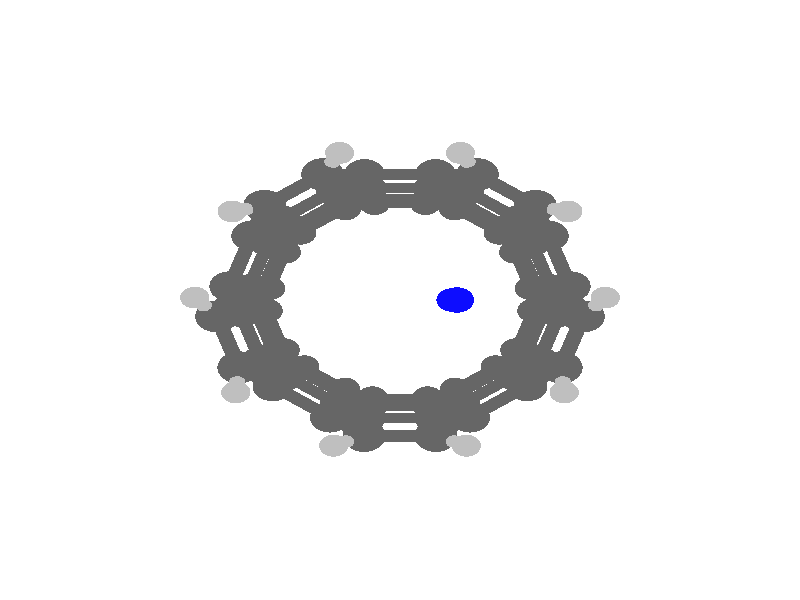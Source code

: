 global_settings {
	ambient_light rgb <0.200000002980232, 0.200000002980232, 0.200000002980232>
	max_trace_level 15
}

background { color rgb <1,1,1> }

camera {
	perspective
	location <0, 0, 25.3101957209185>
	angle 40
	up <0, 1, 0>
	right <1, 0, 0> * 1
	direction <0, 0, -1> }

light_source {
	<51.4938560231008, 45.0571225814915, 64.3673190697282>
	color rgb <1, 1, 1>
	fade_distance 128.734638139456
	fade_power 0
	parallel
	point_at <-51.4938560231008, -45.0571225814915, -64.3673190697282>
}

light_source {
	<-51.4938560231008, 45.0571225814915, -32.1836595348641>
	color rgb <0.300000011920929, 0.300000011920929, 0.300000011920929>
	fade_distance 128.734638139456
	fade_power 0
	parallel
	point_at <51.4938560231008, -45.0571225814915, 32.1836595348641>
}

#default {
	finish {ambient .8 diffuse 1 specular 1 roughness .005 metallic 0.5}
}

union {
}
merge {
}
union {
cylinder {
	<2.999652, 2.249758, -5.231844>, 	<3.03384116301356, 2.01964417069045, -4.82297770576045>, 0.15
	pigment { rgbt <0.75, 0.75, 0.75, 0> }
}
cylinder {
	<3.03384116301356, 2.01964417069045, -4.82297770576045>, 	<3.078496, 1.71909, -4.288953>, 0.15
	pigment { rgbt <0.400000005960464, 0.400000005960464, 0.400000005960464, 0> }
}
cylinder {
	<3.749144, -0.056941, -5.231844>, 	<3.6415459675962, 0.149320542355328, -4.82297772114451>, 0.15
	pigment { rgbt <0.75, 0.75, 0.75, 0> }
}
cylinder {
	<3.6415459675962, 0.149320542355328, -4.82297772114451>, 	<3.501011, 0.418721, -4.288953>, 0.15
	pigment { rgbt <0.400000005960464, 0.400000005960464, 0.400000005960464, 0> }
}
cylinder {
	<3.066591, -2.157625, -5.231844>, 	<2.85830438748485, -2.26124968416168, -4.82297769011221>, 0.15
	pigment { rgbt <0.75, 0.75, 0.75, 0> }
}
cylinder {
	<2.85830438748485, -2.26124968416168, -4.82297769011221>, 	<2.586259, -2.396595, -4.288953>, 0.15
	pigment { rgbt <0.400000005960464, 0.400000005960464, 0.400000005960464, 0> }
}
cylinder {
	<1.104395, -3.583244, -5.231844>, 	<1.26731215409221, -3.41717348477456, -4.82297768643175>, 0.15
	pigment { rgbt <0.75, 0.75, 0.75, 0> }
}
cylinder {
	<1.26731215409221, -3.41717348477456, -4.82297768643175>, 	<1.4801, -3.200267, -4.288953>, 0.15
	pigment { rgbt <0.400000005960464, 0.400000005960464, 0.400000005960464, 0> }
}
cylinder {
	<-1.104395, -3.583244, -5.231844>, 	<-1.26731215409221, -3.41717348477456, -4.82297768643175>, 0.15
	pigment { rgbt <0.75, 0.75, 0.75, 0> }
}
cylinder {
	<-1.26731215409221, -3.41717348477456, -4.82297768643175>, 	<-1.4801, -3.200267, -4.288953>, 0.15
	pigment { rgbt <0.400000005960464, 0.400000005960464, 0.400000005960464, 0> }
}
cylinder {
	<-3.066591, -2.157625, -5.231844>, 	<-2.85830438748485, -2.26124968416168, -4.82297769011221>, 0.15
	pigment { rgbt <0.75, 0.75, 0.75, 0> }
}
cylinder {
	<-2.85830438748485, -2.26124968416168, -4.82297769011221>, 	<-2.586259, -2.396595, -4.288953>, 0.15
	pigment { rgbt <0.400000005960464, 0.400000005960464, 0.400000005960464, 0> }
}
cylinder {
	<-3.749144, -0.056941, -5.231844>, 	<-3.6415459675962, 0.149320542355328, -4.82297772114451>, 0.15
	pigment { rgbt <0.75, 0.75, 0.75, 0> }
}
cylinder {
	<-3.6415459675962, 0.149320542355328, -4.82297772114451>, 	<-3.501011, 0.418721, -4.288953>, 0.15
	pigment { rgbt <0.400000005960464, 0.400000005960464, 0.400000005960464, 0> }
}
cylinder {
	<-2.999652, 2.249758, -5.231844>, 	<-3.03384116301356, 2.01964417069045, -4.82297770576045>, 0.15
	pigment { rgbt <0.75, 0.75, 0.75, 0> }
}
cylinder {
	<-3.03384116301356, 2.01964417069045, -4.82297770576045>, 	<-3.078496, 1.71909, -4.288953>, 0.15
	pigment { rgbt <0.400000005960464, 0.400000005960464, 0.400000005960464, 0> }
}
cylinder {
	<-1.212704, 3.548052, -5.231844>, 	<-0.983287437208331, 3.50945845010959, -4.82297768557971>, 0.15
	pigment { rgbt <0.75, 0.75, 0.75, 0> }
}
cylinder {
	<-0.983287437208331, 3.50945845010959, -4.82297768557971>, 	<-0.683644, 3.459051, -4.288953>, 0.15
	pigment { rgbt <0.400000005960464, 0.400000005960464, 0.400000005960464, 0> }
}
cylinder {
	<1.212704, 3.548052, -5.231844>, 	<0.983287437208331, 3.50945845010959, -4.82297768557971>, 0.15
	pigment { rgbt <0.75, 0.75, 0.75, 0> }
}
cylinder {
	<0.983287437208331, 3.50945845010959, -4.82297768557971>, 	<0.683644, 3.459051, -4.288953>, 0.15
	pigment { rgbt <0.400000005960464, 0.400000005960464, 0.400000005960464, 0> }
}
cylinder {
	<0.683644, 3.459051, -4.288953>, 	<0, 3.459051, -4.288953>, 0.15
	pigment { rgbt <0.400000005960464, 0.400000005960464, 0.400000005960464, 0> }
}
cylinder {
	<0, 3.459051, -4.288953>, 	<-0.683644, 3.459051, -4.288953>, 0.15
	pigment { rgbt <0.400000005960464, 0.400000005960464, 0.400000005960464, 0> }
}
cylinder {
	<0.683644, 3.459051, -4.288953>, 	<1.0467895, 3.30945, -3.6879765>, 0.15
	pigment { rgbt <0.400000005960464, 0.400000005960464, 0.400000005960464, 0> }
}
cylinder {
	<1.0467895, 3.30945, -3.6879765>, 	<1.409935, 3.159849, -3.087>, 0.15
	pigment { rgbt <0.400000005960464, 0.400000005960464, 0.400000005960464, 0> }
}
cylinder {
	<-0.683644, 3.459051, -4.288953>, 	<-1.0467895, 3.30945, -3.6879765>, 0.15
	pigment { rgbt <0.400000005960464, 0.400000005960464, 0.400000005960464, 0> }
}
cylinder {
	<-1.0467895, 3.30945, -3.6879765>, 	<-1.409935, 3.159849, -3.087>, 0.15
	pigment { rgbt <0.400000005960464, 0.400000005960464, 0.400000005960464, 0> }
}
cylinder {
	<-3.078496, 1.71909, -4.288953>, 	<-3.2897535, 1.0689055, -4.288953>, 0.15
	pigment { rgbt <0.400000005960464, 0.400000005960464, 0.400000005960464, 0> }
}
cylinder {
	<-3.2897535, 1.0689055, -4.288953>, 	<-3.501011, 0.418721, -4.288953>, 0.15
	pigment { rgbt <0.400000005960464, 0.400000005960464, 0.400000005960464, 0> }
}
cylinder {
	<-3.078496, 1.71909, -4.288953>, 	<-2.8239985, 2.0182325, -3.6879765>, 0.15
	pigment { rgbt <0.400000005960464, 0.400000005960464, 0.400000005960464, 0> }
}
cylinder {
	<-2.8239985, 2.0182325, -3.6879765>, 	<-2.569501, 2.317375, -3.087>, 0.15
	pigment { rgbt <0.400000005960464, 0.400000005960464, 0.400000005960464, 0> }
}
cylinder {
	<-3.501011, 0.418721, -4.288953>, 	<-3.47095, 0.02712, -3.6879765>, 0.15
	pigment { rgbt <0.400000005960464, 0.400000005960464, 0.400000005960464, 0> }
}
cylinder {
	<-3.47095, 0.02712, -3.6879765>, 	<-3.440889, -0.364481, -3.087>, 0.15
	pigment { rgbt <0.400000005960464, 0.400000005960464, 0.400000005960464, 0> }
}
cylinder {
	<-2.586259, -2.396595, -4.288953>, 	<-2.0331795, -2.798431, -4.288953>, 0.15
	pigment { rgbt <0.400000005960464, 0.400000005960464, 0.400000005960464, 0> }
}
cylinder {
	<-2.0331795, -2.798431, -4.288953>, 	<-1.4801, -3.200267, -4.288953>, 0.15
	pigment { rgbt <0.400000005960464, 0.400000005960464, 0.400000005960464, 0> }
}
cylinder {
	<-2.586259, -2.396595, -4.288953>, 	<-2.7921165, -2.0621135, -3.6879765>, 0.15
	pigment { rgbt <0.400000005960464, 0.400000005960464, 0.400000005960464, 0> }
}
cylinder {
	<-2.7921165, -2.0621135, -3.6879765>, 	<-2.997974, -1.727632, -3.087>, 0.15
	pigment { rgbt <0.400000005960464, 0.400000005960464, 0.400000005960464, 0> }
}
cylinder {
	<-1.4801, -3.200267, -4.288953>, 	<-1.0983755, -3.292689, -3.6879765>, 0.15
	pigment { rgbt <0.400000005960464, 0.400000005960464, 0.400000005960464, 0> }
}
cylinder {
	<-1.0983755, -3.292689, -3.6879765>, 	<-0.716651, -3.385111, -3.087>, 0.15
	pigment { rgbt <0.400000005960464, 0.400000005960464, 0.400000005960464, 0> }
}
cylinder {
	<1.4801, -3.200267, -4.288953>, 	<2.0331795, -2.798431, -4.288953>, 0.15
	pigment { rgbt <0.400000005960464, 0.400000005960464, 0.400000005960464, 0> }
}
cylinder {
	<2.0331795, -2.798431, -4.288953>, 	<2.586259, -2.396595, -4.288953>, 0.15
	pigment { rgbt <0.400000005960464, 0.400000005960464, 0.400000005960464, 0> }
}
cylinder {
	<1.4801, -3.200267, -4.288953>, 	<1.0983755, -3.292689, -3.6879765>, 0.15
	pigment { rgbt <0.400000005960464, 0.400000005960464, 0.400000005960464, 0> }
}
cylinder {
	<1.0983755, -3.292689, -3.6879765>, 	<0.716651, -3.385111, -3.087>, 0.15
	pigment { rgbt <0.400000005960464, 0.400000005960464, 0.400000005960464, 0> }
}
cylinder {
	<2.586259, -2.396595, -4.288953>, 	<2.7921165, -2.0621135, -3.6879765>, 0.15
	pigment { rgbt <0.400000005960464, 0.400000005960464, 0.400000005960464, 0> }
}
cylinder {
	<2.7921165, -2.0621135, -3.6879765>, 	<2.997974, -1.727632, -3.087>, 0.15
	pigment { rgbt <0.400000005960464, 0.400000005960464, 0.400000005960464, 0> }
}
cylinder {
	<3.501011, 0.418721, -4.288953>, 	<3.2897535, 1.0689055, -4.288953>, 0.15
	pigment { rgbt <0.400000005960464, 0.400000005960464, 0.400000005960464, 0> }
}
cylinder {
	<3.2897535, 1.0689055, -4.288953>, 	<3.078496, 1.71909, -4.288953>, 0.15
	pigment { rgbt <0.400000005960464, 0.400000005960464, 0.400000005960464, 0> }
}
cylinder {
	<3.501011, 0.418721, -4.288953>, 	<3.47095, 0.02712, -3.6879765>, 0.15
	pigment { rgbt <0.400000005960464, 0.400000005960464, 0.400000005960464, 0> }
}
cylinder {
	<3.47095, 0.02712, -3.6879765>, 	<3.440889, -0.364481, -3.087>, 0.15
	pigment { rgbt <0.400000005960464, 0.400000005960464, 0.400000005960464, 0> }
}
cylinder {
	<3.078496, 1.71909, -4.288953>, 	<2.8239985, 2.0182325, -3.6879765>, 0.15
	pigment { rgbt <0.400000005960464, 0.400000005960464, 0.400000005960464, 0> }
}
cylinder {
	<2.8239985, 2.0182325, -3.6879765>, 	<2.569501, 2.317375, -3.087>, 0.15
	pigment { rgbt <0.400000005960464, 0.400000005960464, 0.400000005960464, 0> }
}
cylinder {
	<-1.409935, 3.159849, -3.087>, 	<-1.989718, 2.738612, -3.087>, 0.15
	pigment { rgbt <0.400000005960464, 0.400000005960464, 0.400000005960464, 0> }
}
cylinder {
	<-1.989718, 2.738612, -3.087>, 	<-2.569501, 2.317375, -3.087>, 0.15
	pigment { rgbt <0.400000005960464, 0.400000005960464, 0.400000005960464, 0> }
}
cylinder {
	<-1.409935, 3.159849, -3.087>, 	<-1.063896, 3.256256, -2.472289>, 0.15
	pigment { rgbt <0.400000005960464, 0.400000005960464, 0.400000005960464, 0> }
}
cylinder {
	<-1.063896, 3.256256, -2.472289>, 	<-0.717857, 3.352663, -1.857578>, 0.15
	pigment { rgbt <0.400000005960464, 0.400000005960464, 0.400000005960464, 0> }
}
cylinder {
	<2.997974, -1.727632, -3.087>, 	<3.2194315, -1.0460565, -3.087>, 0.15
	pigment { rgbt <0.400000005960464, 0.400000005960464, 0.400000005960464, 0> }
}
cylinder {
	<3.2194315, -1.0460565, -3.087>, 	<3.440889, -0.364481, -3.087>, 0.15
	pigment { rgbt <0.400000005960464, 0.400000005960464, 0.400000005960464, 0> }
}
cylinder {
	<2.997974, -1.727632, -3.087>, 	<2.774689, -2.0090235, -2.472289>, 0.15
	pigment { rgbt <0.400000005960464, 0.400000005960464, 0.400000005960464, 0> }
}
cylinder {
	<2.774689, -2.0090235, -2.472289>, 	<2.551404, -2.290415, -1.857578>, 0.15
	pigment { rgbt <0.400000005960464, 0.400000005960464, 0.400000005960464, 0> }
}
cylinder {
	<-2.569501, 2.317375, -3.087>, 	<-2.7681215, 2.018064, -2.472289>, 0.15
	pigment { rgbt <0.400000005960464, 0.400000005960464, 0.400000005960464, 0> }
}
cylinder {
	<-2.7681215, 2.018064, -2.472289>, 	<-2.966742, 1.718753, -1.857578>, 0.15
	pigment { rgbt <0.400000005960464, 0.400000005960464, 0.400000005960464, 0> }
}
cylinder {
	<1.409935, 3.159849, -3.087>, 	<1.989718, 2.738612, -3.087>, 0.15
	pigment { rgbt <0.400000005960464, 0.400000005960464, 0.400000005960464, 0> }
}
cylinder {
	<1.989718, 2.738612, -3.087>, 	<2.569501, 2.317375, -3.087>, 0.15
	pigment { rgbt <0.400000005960464, 0.400000005960464, 0.400000005960464, 0> }
}
cylinder {
	<1.409935, 3.159849, -3.087>, 	<1.063896, 3.256256, -2.472289>, 0.15
	pigment { rgbt <0.400000005960464, 0.400000005960464, 0.400000005960464, 0> }
}
cylinder {
	<1.063896, 3.256256, -2.472289>, 	<0.717857, 3.352663, -1.857578>, 0.15
	pigment { rgbt <0.400000005960464, 0.400000005960464, 0.400000005960464, 0> }
}
cylinder {
	<2.569501, 2.317375, -3.087>, 	<2.7681215, 2.018064, -2.472289>, 0.15
	pigment { rgbt <0.400000005960464, 0.400000005960464, 0.400000005960464, 0> }
}
cylinder {
	<2.7681215, 2.018064, -2.472289>, 	<2.966742, 1.718753, -1.857578>, 0.15
	pigment { rgbt <0.400000005960464, 0.400000005960464, 0.400000005960464, 0> }
}
cylinder {
	<3.440889, -0.364481, -3.087>, 	<3.4256455, -0.00558700000000001, -2.472289>, 0.15
	pigment { rgbt <0.400000005960464, 0.400000005960464, 0.400000005960464, 0> }
}
cylinder {
	<3.4256455, -0.00558700000000001, -2.472289>, 	<3.410402, 0.353307, -1.857578>, 0.15
	pigment { rgbt <0.400000005960464, 0.400000005960464, 0.400000005960464, 0> }
}
cylinder {
	<-3.440889, -0.364481, -3.087>, 	<-3.2194315, -1.0460565, -3.087>, 0.15
	pigment { rgbt <0.400000005960464, 0.400000005960464, 0.400000005960464, 0> }
}
cylinder {
	<-3.2194315, -1.0460565, -3.087>, 	<-2.997974, -1.727632, -3.087>, 0.15
	pigment { rgbt <0.400000005960464, 0.400000005960464, 0.400000005960464, 0> }
}
cylinder {
	<-3.440889, -0.364481, -3.087>, 	<-3.4256455, -0.00558700000000001, -2.472289>, 0.15
	pigment { rgbt <0.400000005960464, 0.400000005960464, 0.400000005960464, 0> }
}
cylinder {
	<-3.4256455, -0.00558700000000001, -2.472289>, 	<-3.410402, 0.353307, -1.857578>, 0.15
	pigment { rgbt <0.400000005960464, 0.400000005960464, 0.400000005960464, 0> }
}
cylinder {
	<-2.997974, -1.727632, -3.087>, 	<-2.774689, -2.0090235, -2.472289>, 0.15
	pigment { rgbt <0.400000005960464, 0.400000005960464, 0.400000005960464, 0> }
}
cylinder {
	<-2.774689, -2.0090235, -2.472289>, 	<-2.551404, -2.290415, -1.857578>, 0.15
	pigment { rgbt <0.400000005960464, 0.400000005960464, 0.400000005960464, 0> }
}
cylinder {
	<-0.716651, -3.385111, -3.087>, 	<0, -3.385111, -3.087>, 0.15
	pigment { rgbt <0.400000005960464, 0.400000005960464, 0.400000005960464, 0> }
}
cylinder {
	<0, -3.385111, -3.087>, 	<0.716651, -3.385111, -3.087>, 0.15
	pigment { rgbt <0.400000005960464, 0.400000005960464, 0.400000005960464, 0> }
}
cylinder {
	<-0.716651, -3.385111, -3.087>, 	<-1.053269, -3.259709, -2.472289>, 0.15
	pigment { rgbt <0.400000005960464, 0.400000005960464, 0.400000005960464, 0> }
}
cylinder {
	<-1.053269, -3.259709, -2.472289>, 	<-1.389887, -3.134307, -1.857578>, 0.15
	pigment { rgbt <0.400000005960464, 0.400000005960464, 0.400000005960464, 0> }
}
cylinder {
	<0.716651, -3.385111, -3.087>, 	<1.053269, -3.259709, -2.472289>, 0.15
	pigment { rgbt <0.400000005960464, 0.400000005960464, 0.400000005960464, 0> }
}
cylinder {
	<1.053269, -3.259709, -2.472289>, 	<1.389887, -3.134307, -1.857578>, 0.15
	pigment { rgbt <0.400000005960464, 0.400000005960464, 0.400000005960464, 0> }
}
cylinder {
	<3.410402, 0.353307, -1.857578>, 	<3.188572, 1.03603, -1.857578>, 0.15
	pigment { rgbt <0.400000005960464, 0.400000005960464, 0.400000005960464, 0> }
}
cylinder {
	<3.188572, 1.03603, -1.857578>, 	<2.966742, 1.718753, -1.857578>, 0.15
	pigment { rgbt <0.400000005960464, 0.400000005960464, 0.400000005960464, 0> }
}
cylinder {
	<3.410402, 0.353307, -1.857578>, 	<3.404011, -0.00324850000000002, -1.238971>, 0.15
	pigment { rgbt <0.400000005960464, 0.400000005960464, 0.400000005960464, 0> }
}
cylinder {
	<3.404011, -0.00324850000000002, -1.238971>, 	<3.39762, -0.359804, -0.620364>, 0.15
	pigment { rgbt <0.400000005960464, 0.400000005960464, 0.400000005960464, 0> }
}
cylinder {
	<1.389887, -3.134307, -1.857578>, 	<1.9706455, -2.712361, -1.857578>, 0.15
	pigment { rgbt <0.400000005960464, 0.400000005960464, 0.400000005960464, 0> }
}
cylinder {
	<1.9706455, -2.712361, -1.857578>, 	<2.551404, -2.290415, -1.857578>, 0.15
	pigment { rgbt <0.400000005960464, 0.400000005960464, 0.400000005960464, 0> }
}
cylinder {
	<1.389887, -3.134307, -1.857578>, 	<1.048808, -3.2384105, -1.238971>, 0.15
	pigment { rgbt <0.400000005960464, 0.400000005960464, 0.400000005960464, 0> }
}
cylinder {
	<1.048808, -3.2384105, -1.238971>, 	<0.707729, -3.342514, -0.620364>, 0.15
	pigment { rgbt <0.400000005960464, 0.400000005960464, 0.400000005960464, 0> }
}
cylinder {
	<2.966742, 1.718753, -1.857578>, 	<2.7519935, 2.0034555, -1.238971>, 0.15
	pigment { rgbt <0.400000005960464, 0.400000005960464, 0.400000005960464, 0> }
}
cylinder {
	<2.7519935, 2.0034555, -1.238971>, 	<2.537245, 2.288158, -0.620364>, 0.15
	pigment { rgbt <0.400000005960464, 0.400000005960464, 0.400000005960464, 0> }
}
cylinder {
	<2.551404, -2.290415, -1.857578>, 	<2.7558115, -1.9981995, -1.238971>, 0.15
	pigment { rgbt <0.400000005960464, 0.400000005960464, 0.400000005960464, 0> }
}
cylinder {
	<2.7558115, -1.9981995, -1.238971>, 	<2.960219, -1.705984, -0.620364>, 0.15
	pigment { rgbt <0.400000005960464, 0.400000005960464, 0.400000005960464, 0> }
}
cylinder {
	<0.717857, 3.352663, -1.857578>, 	<0, 3.352663, -1.857578>, 0.15
	pigment { rgbt <0.400000005960464, 0.400000005960464, 0.400000005960464, 0> }
}
cylinder {
	<0, 3.352663, -1.857578>, 	<-0.717857, 3.352663, -1.857578>, 0.15
	pigment { rgbt <0.400000005960464, 0.400000005960464, 0.400000005960464, 0> }
}
cylinder {
	<0.717857, 3.352663, -1.857578>, 	<1.0549865, 3.236403, -1.238971>, 0.15
	pigment { rgbt <0.400000005960464, 0.400000005960464, 0.400000005960464, 0> }
}
cylinder {
	<1.0549865, 3.236403, -1.238971>, 	<1.392116, 3.120143, -0.620364>, 0.15
	pigment { rgbt <0.400000005960464, 0.400000005960464, 0.400000005960464, 0> }
}
cylinder {
	<-0.717857, 3.352663, -1.857578>, 	<-1.0549865, 3.236403, -1.238971>, 0.15
	pigment { rgbt <0.400000005960464, 0.400000005960464, 0.400000005960464, 0> }
}
cylinder {
	<-1.0549865, 3.236403, -1.238971>, 	<-1.392116, 3.120143, -0.620364>, 0.15
	pigment { rgbt <0.400000005960464, 0.400000005960464, 0.400000005960464, 0> }
}
cylinder {
	<-3.410402, 0.353307, -1.857578>, 	<-3.188572, 1.03603, -1.857578>, 0.15
	pigment { rgbt <0.400000005960464, 0.400000005960464, 0.400000005960464, 0> }
}
cylinder {
	<-3.188572, 1.03603, -1.857578>, 	<-2.966742, 1.718753, -1.857578>, 0.15
	pigment { rgbt <0.400000005960464, 0.400000005960464, 0.400000005960464, 0> }
}
cylinder {
	<-3.410402, 0.353307, -1.857578>, 	<-3.404011, -0.00324850000000002, -1.238971>, 0.15
	pigment { rgbt <0.400000005960464, 0.400000005960464, 0.400000005960464, 0> }
}
cylinder {
	<-3.404011, -0.00324850000000002, -1.238971>, 	<-3.39762, -0.359804, -0.620364>, 0.15
	pigment { rgbt <0.400000005960464, 0.400000005960464, 0.400000005960464, 0> }
}
cylinder {
	<-2.551404, -2.290415, -1.857578>, 	<-1.9706455, -2.712361, -1.857578>, 0.15
	pigment { rgbt <0.400000005960464, 0.400000005960464, 0.400000005960464, 0> }
}
cylinder {
	<-1.9706455, -2.712361, -1.857578>, 	<-1.389887, -3.134307, -1.857578>, 0.15
	pigment { rgbt <0.400000005960464, 0.400000005960464, 0.400000005960464, 0> }
}
cylinder {
	<-2.551404, -2.290415, -1.857578>, 	<-2.7558115, -1.9981995, -1.238971>, 0.15
	pigment { rgbt <0.400000005960464, 0.400000005960464, 0.400000005960464, 0> }
}
cylinder {
	<-2.7558115, -1.9981995, -1.238971>, 	<-2.960219, -1.705984, -0.620364>, 0.15
	pigment { rgbt <0.400000005960464, 0.400000005960464, 0.400000005960464, 0> }
}
cylinder {
	<-1.389887, -3.134307, -1.857578>, 	<-1.048808, -3.2384105, -1.238971>, 0.15
	pigment { rgbt <0.400000005960464, 0.400000005960464, 0.400000005960464, 0> }
}
cylinder {
	<-1.048808, -3.2384105, -1.238971>, 	<-0.707729, -3.342514, -0.620364>, 0.15
	pigment { rgbt <0.400000005960464, 0.400000005960464, 0.400000005960464, 0> }
}
cylinder {
	<-2.966742, 1.718753, -1.857578>, 	<-2.7519935, 2.0034555, -1.238971>, 0.15
	pigment { rgbt <0.400000005960464, 0.400000005960464, 0.400000005960464, 0> }
}
cylinder {
	<-2.7519935, 2.0034555, -1.238971>, 	<-2.537245, 2.288158, -0.620364>, 0.15
	pigment { rgbt <0.400000005960464, 0.400000005960464, 0.400000005960464, 0> }
}
cylinder {
	<1.25, 0, -1.187419>, 	<1.25, 0, -0.5937095>, 0.15
	pigment { rgbt <0.0500000007450581, 0.0500000007450581, 1, 0> }
}
cylinder {
	<1.25, 0, -0.5937095>, 	<1.25, 0, 0>, 0.15
	pigment { rgbt <0.0500000007450581, 0.0500000007450581, 1, 0> }
}
cylinder {
	<2.537245, 2.288158, -0.620364>, 	<1.9646805, 2.7041505, -0.620364>, 0.15
	pigment { rgbt <0.400000005960464, 0.400000005960464, 0.400000005960464, 0> }
}
cylinder {
	<1.9646805, 2.7041505, -0.620364>, 	<1.392116, 3.120143, -0.620364>, 0.15
	pigment { rgbt <0.400000005960464, 0.400000005960464, 0.400000005960464, 0> }
}
cylinder {
	<2.537245, 2.288158, -0.620364>, 	<2.748732, 1.997071, 0>, 0.15
	pigment { rgbt <0.400000005960464, 0.400000005960464, 0.400000005960464, 0> }
}
cylinder {
	<2.748732, 1.997071, 0>, 	<2.960219, 1.705984, 0.620364>, 0.15
	pigment { rgbt <0.400000005960464, 0.400000005960464, 0.400000005960464, 0> }
}
cylinder {
	<3.39762, -0.359804, -0.620364>, 	<3.1789195, -1.032894, -0.620364>, 0.15
	pigment { rgbt <0.400000005960464, 0.400000005960464, 0.400000005960464, 0> }
}
cylinder {
	<3.1789195, -1.032894, -0.620364>, 	<2.960219, -1.705984, -0.620364>, 0.15
	pigment { rgbt <0.400000005960464, 0.400000005960464, 0.400000005960464, 0> }
}
cylinder {
	<3.39762, -0.359804, -0.620364>, 	<3.39762, 0, 0>, 0.15
	pigment { rgbt <0.400000005960464, 0.400000005960464, 0.400000005960464, 0> }
}
cylinder {
	<3.39762, 0, 0>, 	<3.39762, 0.359804, 0.620364>, 0.15
	pigment { rgbt <0.400000005960464, 0.400000005960464, 0.400000005960464, 0> }
}
cylinder {
	<2.960219, -1.705984, -0.620364>, 	<2.748732, -1.997071, 0>, 0.15
	pigment { rgbt <0.400000005960464, 0.400000005960464, 0.400000005960464, 0> }
}
cylinder {
	<2.748732, -1.997071, 0>, 	<2.537245, -2.288158, 0.620364>, 0.15
	pigment { rgbt <0.400000005960464, 0.400000005960464, 0.400000005960464, 0> }
}
cylinder {
	<1.392116, 3.120143, -0.620364>, 	<1.0499225, 3.2313285, 0>, 0.15
	pigment { rgbt <0.400000005960464, 0.400000005960464, 0.400000005960464, 0> }
}
cylinder {
	<1.0499225, 3.2313285, 0>, 	<0.707729, 3.342514, 0.620364>, 0.15
	pigment { rgbt <0.400000005960464, 0.400000005960464, 0.400000005960464, 0> }
}
cylinder {
	<-1.392116, 3.120143, -0.620364>, 	<-1.9646805, 2.7041505, -0.620364>, 0.15
	pigment { rgbt <0.400000005960464, 0.400000005960464, 0.400000005960464, 0> }
}
cylinder {
	<-1.9646805, 2.7041505, -0.620364>, 	<-2.537245, 2.288158, -0.620364>, 0.15
	pigment { rgbt <0.400000005960464, 0.400000005960464, 0.400000005960464, 0> }
}
cylinder {
	<-1.392116, 3.120143, -0.620364>, 	<-1.0499225, 3.2313285, 0>, 0.15
	pigment { rgbt <0.400000005960464, 0.400000005960464, 0.400000005960464, 0> }
}
cylinder {
	<-1.0499225, 3.2313285, 0>, 	<-0.707729, 3.342514, 0.620364>, 0.15
	pigment { rgbt <0.400000005960464, 0.400000005960464, 0.400000005960464, 0> }
}
cylinder {
	<-2.537245, 2.288158, -0.620364>, 	<-2.748732, 1.997071, 0>, 0.15
	pigment { rgbt <0.400000005960464, 0.400000005960464, 0.400000005960464, 0> }
}
cylinder {
	<-2.748732, 1.997071, 0>, 	<-2.960219, 1.705984, 0.620364>, 0.15
	pigment { rgbt <0.400000005960464, 0.400000005960464, 0.400000005960464, 0> }
}
cylinder {
	<-3.39762, -0.359804, -0.620364>, 	<-3.1789195, -1.032894, -0.620364>, 0.15
	pigment { rgbt <0.400000005960464, 0.400000005960464, 0.400000005960464, 0> }
}
cylinder {
	<-3.1789195, -1.032894, -0.620364>, 	<-2.960219, -1.705984, -0.620364>, 0.15
	pigment { rgbt <0.400000005960464, 0.400000005960464, 0.400000005960464, 0> }
}
cylinder {
	<-3.39762, -0.359804, -0.620364>, 	<-3.39762, 0, 0>, 0.15
	pigment { rgbt <0.400000005960464, 0.400000005960464, 0.400000005960464, 0> }
}
cylinder {
	<-3.39762, 0, 0>, 	<-3.39762, 0.359804, 0.620364>, 0.15
	pigment { rgbt <0.400000005960464, 0.400000005960464, 0.400000005960464, 0> }
}
cylinder {
	<-2.960219, -1.705984, -0.620364>, 	<-2.748732, -1.997071, 0>, 0.15
	pigment { rgbt <0.400000005960464, 0.400000005960464, 0.400000005960464, 0> }
}
cylinder {
	<-2.748732, -1.997071, 0>, 	<-2.537245, -2.288158, 0.620364>, 0.15
	pigment { rgbt <0.400000005960464, 0.400000005960464, 0.400000005960464, 0> }
}
cylinder {
	<-0.707729, -3.342514, -0.620364>, 	<0, -3.342514, -0.620364>, 0.15
	pigment { rgbt <0.400000005960464, 0.400000005960464, 0.400000005960464, 0> }
}
cylinder {
	<0, -3.342514, -0.620364>, 	<0.707729, -3.342514, -0.620364>, 0.15
	pigment { rgbt <0.400000005960464, 0.400000005960464, 0.400000005960464, 0> }
}
cylinder {
	<-0.707729, -3.342514, -0.620364>, 	<-1.0499225, -3.2313285, 0>, 0.15
	pigment { rgbt <0.400000005960464, 0.400000005960464, 0.400000005960464, 0> }
}
cylinder {
	<-1.0499225, -3.2313285, 0>, 	<-1.392116, -3.120143, 0.620364>, 0.15
	pigment { rgbt <0.400000005960464, 0.400000005960464, 0.400000005960464, 0> }
}
cylinder {
	<0.707729, -3.342514, -0.620364>, 	<1.0499225, -3.2313285, 0>, 0.15
	pigment { rgbt <0.400000005960464, 0.400000005960464, 0.400000005960464, 0> }
}
cylinder {
	<1.0499225, -3.2313285, 0>, 	<1.392116, -3.120143, 0.620364>, 0.15
	pigment { rgbt <0.400000005960464, 0.400000005960464, 0.400000005960464, 0> }
}
cylinder {
	<1.25, 0, 0>, 	<1.25, 0, 0.5937095>, 0.15
	pigment { rgbt <0.0500000007450581, 0.0500000007450581, 1, 0> }
}
cylinder {
	<1.25, 0, 0.5937095>, 	<1.25, 0, 1.187419>, 0.15
	pigment { rgbt <0.0500000007450581, 0.0500000007450581, 1, 0> }
}
cylinder {
	<2.960219, 1.705984, 0.620364>, 	<3.1789195, 1.032894, 0.620364>, 0.15
	pigment { rgbt <0.400000005960464, 0.400000005960464, 0.400000005960464, 0> }
}
cylinder {
	<3.1789195, 1.032894, 0.620364>, 	<3.39762, 0.359804, 0.620364>, 0.15
	pigment { rgbt <0.400000005960464, 0.400000005960464, 0.400000005960464, 0> }
}
cylinder {
	<2.960219, 1.705984, 0.620364>, 	<2.7558115, 1.9981995, 1.238971>, 0.15
	pigment { rgbt <0.400000005960464, 0.400000005960464, 0.400000005960464, 0> }
}
cylinder {
	<2.7558115, 1.9981995, 1.238971>, 	<2.551404, 2.290415, 1.857578>, 0.15
	pigment { rgbt <0.400000005960464, 0.400000005960464, 0.400000005960464, 0> }
}
cylinder {
	<3.39762, 0.359804, 0.620364>, 	<3.404011, 0.00324850000000002, 1.238971>, 0.15
	pigment { rgbt <0.400000005960464, 0.400000005960464, 0.400000005960464, 0> }
}
cylinder {
	<3.404011, 0.00324850000000002, 1.238971>, 	<3.410402, -0.353307, 1.857578>, 0.15
	pigment { rgbt <0.400000005960464, 0.400000005960464, 0.400000005960464, 0> }
}
cylinder {
	<2.537245, -2.288158, 0.620364>, 	<1.9646805, -2.7041505, 0.620364>, 0.15
	pigment { rgbt <0.400000005960464, 0.400000005960464, 0.400000005960464, 0> }
}
cylinder {
	<1.9646805, -2.7041505, 0.620364>, 	<1.392116, -3.120143, 0.620364>, 0.15
	pigment { rgbt <0.400000005960464, 0.400000005960464, 0.400000005960464, 0> }
}
cylinder {
	<2.537245, -2.288158, 0.620364>, 	<2.7519935, -2.0034555, 1.238971>, 0.15
	pigment { rgbt <0.400000005960464, 0.400000005960464, 0.400000005960464, 0> }
}
cylinder {
	<2.7519935, -2.0034555, 1.238971>, 	<2.966742, -1.718753, 1.857578>, 0.15
	pigment { rgbt <0.400000005960464, 0.400000005960464, 0.400000005960464, 0> }
}
cylinder {
	<1.392116, -3.120143, 0.620364>, 	<1.0549865, -3.236403, 1.238971>, 0.15
	pigment { rgbt <0.400000005960464, 0.400000005960464, 0.400000005960464, 0> }
}
cylinder {
	<1.0549865, -3.236403, 1.238971>, 	<0.717857, -3.352663, 1.857578>, 0.15
	pigment { rgbt <0.400000005960464, 0.400000005960464, 0.400000005960464, 0> }
}
cylinder {
	<-1.392116, -3.120143, 0.620364>, 	<-1.9646805, -2.7041505, 0.620364>, 0.15
	pigment { rgbt <0.400000005960464, 0.400000005960464, 0.400000005960464, 0> }
}
cylinder {
	<-1.9646805, -2.7041505, 0.620364>, 	<-2.537245, -2.288158, 0.620364>, 0.15
	pigment { rgbt <0.400000005960464, 0.400000005960464, 0.400000005960464, 0> }
}
cylinder {
	<-1.392116, -3.120143, 0.620364>, 	<-1.0549865, -3.236403, 1.238971>, 0.15
	pigment { rgbt <0.400000005960464, 0.400000005960464, 0.400000005960464, 0> }
}
cylinder {
	<-1.0549865, -3.236403, 1.238971>, 	<-0.717857, -3.352663, 1.857578>, 0.15
	pigment { rgbt <0.400000005960464, 0.400000005960464, 0.400000005960464, 0> }
}
cylinder {
	<-2.537245, -2.288158, 0.620364>, 	<-2.7519935, -2.0034555, 1.238971>, 0.15
	pigment { rgbt <0.400000005960464, 0.400000005960464, 0.400000005960464, 0> }
}
cylinder {
	<-2.7519935, -2.0034555, 1.238971>, 	<-2.966742, -1.718753, 1.857578>, 0.15
	pigment { rgbt <0.400000005960464, 0.400000005960464, 0.400000005960464, 0> }
}
cylinder {
	<-3.39762, 0.359804, 0.620364>, 	<-3.1789195, 1.032894, 0.620364>, 0.15
	pigment { rgbt <0.400000005960464, 0.400000005960464, 0.400000005960464, 0> }
}
cylinder {
	<-3.1789195, 1.032894, 0.620364>, 	<-2.960219, 1.705984, 0.620364>, 0.15
	pigment { rgbt <0.400000005960464, 0.400000005960464, 0.400000005960464, 0> }
}
cylinder {
	<-3.39762, 0.359804, 0.620364>, 	<-3.404011, 0.00324850000000002, 1.238971>, 0.15
	pigment { rgbt <0.400000005960464, 0.400000005960464, 0.400000005960464, 0> }
}
cylinder {
	<-3.404011, 0.00324850000000002, 1.238971>, 	<-3.410402, -0.353307, 1.857578>, 0.15
	pigment { rgbt <0.400000005960464, 0.400000005960464, 0.400000005960464, 0> }
}
cylinder {
	<-2.960219, 1.705984, 0.620364>, 	<-2.7558115, 1.9981995, 1.238971>, 0.15
	pigment { rgbt <0.400000005960464, 0.400000005960464, 0.400000005960464, 0> }
}
cylinder {
	<-2.7558115, 1.9981995, 1.238971>, 	<-2.551404, 2.290415, 1.857578>, 0.15
	pigment { rgbt <0.400000005960464, 0.400000005960464, 0.400000005960464, 0> }
}
cylinder {
	<-0.707729, 3.342514, 0.620364>, 	<0, 3.342514, 0.620364>, 0.15
	pigment { rgbt <0.400000005960464, 0.400000005960464, 0.400000005960464, 0> }
}
cylinder {
	<0, 3.342514, 0.620364>, 	<0.707729, 3.342514, 0.620364>, 0.15
	pigment { rgbt <0.400000005960464, 0.400000005960464, 0.400000005960464, 0> }
}
cylinder {
	<-0.707729, 3.342514, 0.620364>, 	<-1.048808, 3.2384105, 1.238971>, 0.15
	pigment { rgbt <0.400000005960464, 0.400000005960464, 0.400000005960464, 0> }
}
cylinder {
	<-1.048808, 3.2384105, 1.238971>, 	<-1.389887, 3.134307, 1.857578>, 0.15
	pigment { rgbt <0.400000005960464, 0.400000005960464, 0.400000005960464, 0> }
}
cylinder {
	<0.707729, 3.342514, 0.620364>, 	<1.048808, 3.2384105, 1.238971>, 0.15
	pigment { rgbt <0.400000005960464, 0.400000005960464, 0.400000005960464, 0> }
}
cylinder {
	<1.048808, 3.2384105, 1.238971>, 	<1.389887, 3.134307, 1.857578>, 0.15
	pigment { rgbt <0.400000005960464, 0.400000005960464, 0.400000005960464, 0> }
}
cylinder {
	<-0.717857, -3.352663, 1.857578>, 	<0, -3.352663, 1.857578>, 0.15
	pigment { rgbt <0.400000005960464, 0.400000005960464, 0.400000005960464, 0> }
}
cylinder {
	<0, -3.352663, 1.857578>, 	<0.717857, -3.352663, 1.857578>, 0.15
	pigment { rgbt <0.400000005960464, 0.400000005960464, 0.400000005960464, 0> }
}
cylinder {
	<-0.717857, -3.352663, 1.857578>, 	<-1.063896, -3.256256, 2.472289>, 0.15
	pigment { rgbt <0.400000005960464, 0.400000005960464, 0.400000005960464, 0> }
}
cylinder {
	<-1.063896, -3.256256, 2.472289>, 	<-1.409935, -3.159849, 3.087>, 0.15
	pigment { rgbt <0.400000005960464, 0.400000005960464, 0.400000005960464, 0> }
}
cylinder {
	<-2.966742, -1.718753, 1.857578>, 	<-3.188572, -1.03603, 1.857578>, 0.15
	pigment { rgbt <0.400000005960464, 0.400000005960464, 0.400000005960464, 0> }
}
cylinder {
	<-3.188572, -1.03603, 1.857578>, 	<-3.410402, -0.353307, 1.857578>, 0.15
	pigment { rgbt <0.400000005960464, 0.400000005960464, 0.400000005960464, 0> }
}
cylinder {
	<-2.966742, -1.718753, 1.857578>, 	<-2.7681215, -2.018064, 2.472289>, 0.15
	pigment { rgbt <0.400000005960464, 0.400000005960464, 0.400000005960464, 0> }
}
cylinder {
	<-2.7681215, -2.018064, 2.472289>, 	<-2.569501, -2.317375, 3.087>, 0.15
	pigment { rgbt <0.400000005960464, 0.400000005960464, 0.400000005960464, 0> }
}
cylinder {
	<-3.410402, -0.353307, 1.857578>, 	<-3.4256455, 0.00558700000000001, 2.472289>, 0.15
	pigment { rgbt <0.400000005960464, 0.400000005960464, 0.400000005960464, 0> }
}
cylinder {
	<-3.4256455, 0.00558700000000001, 2.472289>, 	<-3.440889, 0.364481, 3.087>, 0.15
	pigment { rgbt <0.400000005960464, 0.400000005960464, 0.400000005960464, 0> }
}
cylinder {
	<-2.551404, 2.290415, 1.857578>, 	<-1.9706455, 2.712361, 1.857578>, 0.15
	pigment { rgbt <0.400000005960464, 0.400000005960464, 0.400000005960464, 0> }
}
cylinder {
	<-1.9706455, 2.712361, 1.857578>, 	<-1.389887, 3.134307, 1.857578>, 0.15
	pigment { rgbt <0.400000005960464, 0.400000005960464, 0.400000005960464, 0> }
}
cylinder {
	<-2.551404, 2.290415, 1.857578>, 	<-2.774689, 2.0090235, 2.472289>, 0.15
	pigment { rgbt <0.400000005960464, 0.400000005960464, 0.400000005960464, 0> }
}
cylinder {
	<-2.774689, 2.0090235, 2.472289>, 	<-2.997974, 1.727632, 3.087>, 0.15
	pigment { rgbt <0.400000005960464, 0.400000005960464, 0.400000005960464, 0> }
}
cylinder {
	<-1.389887, 3.134307, 1.857578>, 	<-1.053269, 3.259709, 2.472289>, 0.15
	pigment { rgbt <0.400000005960464, 0.400000005960464, 0.400000005960464, 0> }
}
cylinder {
	<-1.053269, 3.259709, 2.472289>, 	<-0.716651, 3.385111, 3.087>, 0.15
	pigment { rgbt <0.400000005960464, 0.400000005960464, 0.400000005960464, 0> }
}
cylinder {
	<1.389887, 3.134307, 1.857578>, 	<1.9706455, 2.712361, 1.857578>, 0.15
	pigment { rgbt <0.400000005960464, 0.400000005960464, 0.400000005960464, 0> }
}
cylinder {
	<1.9706455, 2.712361, 1.857578>, 	<2.551404, 2.290415, 1.857578>, 0.15
	pigment { rgbt <0.400000005960464, 0.400000005960464, 0.400000005960464, 0> }
}
cylinder {
	<1.389887, 3.134307, 1.857578>, 	<1.053269, 3.259709, 2.472289>, 0.15
	pigment { rgbt <0.400000005960464, 0.400000005960464, 0.400000005960464, 0> }
}
cylinder {
	<1.053269, 3.259709, 2.472289>, 	<0.716651, 3.385111, 3.087>, 0.15
	pigment { rgbt <0.400000005960464, 0.400000005960464, 0.400000005960464, 0> }
}
cylinder {
	<2.551404, 2.290415, 1.857578>, 	<2.774689, 2.0090235, 2.472289>, 0.15
	pigment { rgbt <0.400000005960464, 0.400000005960464, 0.400000005960464, 0> }
}
cylinder {
	<2.774689, 2.0090235, 2.472289>, 	<2.997974, 1.727632, 3.087>, 0.15
	pigment { rgbt <0.400000005960464, 0.400000005960464, 0.400000005960464, 0> }
}
cylinder {
	<3.410402, -0.353307, 1.857578>, 	<3.188572, -1.03603, 1.857578>, 0.15
	pigment { rgbt <0.400000005960464, 0.400000005960464, 0.400000005960464, 0> }
}
cylinder {
	<3.188572, -1.03603, 1.857578>, 	<2.966742, -1.718753, 1.857578>, 0.15
	pigment { rgbt <0.400000005960464, 0.400000005960464, 0.400000005960464, 0> }
}
cylinder {
	<3.410402, -0.353307, 1.857578>, 	<3.4256455, 0.00558700000000001, 2.472289>, 0.15
	pigment { rgbt <0.400000005960464, 0.400000005960464, 0.400000005960464, 0> }
}
cylinder {
	<3.4256455, 0.00558700000000001, 2.472289>, 	<3.440889, 0.364481, 3.087>, 0.15
	pigment { rgbt <0.400000005960464, 0.400000005960464, 0.400000005960464, 0> }
}
cylinder {
	<2.966742, -1.718753, 1.857578>, 	<2.7681215, -2.018064, 2.472289>, 0.15
	pigment { rgbt <0.400000005960464, 0.400000005960464, 0.400000005960464, 0> }
}
cylinder {
	<2.7681215, -2.018064, 2.472289>, 	<2.569501, -2.317375, 3.087>, 0.15
	pigment { rgbt <0.400000005960464, 0.400000005960464, 0.400000005960464, 0> }
}
cylinder {
	<0.717857, -3.352663, 1.857578>, 	<1.063896, -3.256256, 2.472289>, 0.15
	pigment { rgbt <0.400000005960464, 0.400000005960464, 0.400000005960464, 0> }
}
cylinder {
	<1.063896, -3.256256, 2.472289>, 	<1.409935, -3.159849, 3.087>, 0.15
	pigment { rgbt <0.400000005960464, 0.400000005960464, 0.400000005960464, 0> }
}
cylinder {
	<2.569501, -2.317375, 3.087>, 	<1.989718, -2.738612, 3.087>, 0.15
	pigment { rgbt <0.400000005960464, 0.400000005960464, 0.400000005960464, 0> }
}
cylinder {
	<1.989718, -2.738612, 3.087>, 	<1.409935, -3.159849, 3.087>, 0.15
	pigment { rgbt <0.400000005960464, 0.400000005960464, 0.400000005960464, 0> }
}
cylinder {
	<2.569501, -2.317375, 3.087>, 	<2.8239985, -2.0182325, 3.6879765>, 0.15
	pigment { rgbt <0.400000005960464, 0.400000005960464, 0.400000005960464, 0> }
}
cylinder {
	<2.8239985, -2.0182325, 3.6879765>, 	<3.078496, -1.71909, 4.288953>, 0.15
	pigment { rgbt <0.400000005960464, 0.400000005960464, 0.400000005960464, 0> }
}
cylinder {
	<0.716651, 3.385111, 3.087>, 	<0, 3.385111, 3.087>, 0.15
	pigment { rgbt <0.400000005960464, 0.400000005960464, 0.400000005960464, 0> }
}
cylinder {
	<0, 3.385111, 3.087>, 	<-0.716651, 3.385111, 3.087>, 0.15
	pigment { rgbt <0.400000005960464, 0.400000005960464, 0.400000005960464, 0> }
}
cylinder {
	<0.716651, 3.385111, 3.087>, 	<1.0983755, 3.292689, 3.6879765>, 0.15
	pigment { rgbt <0.400000005960464, 0.400000005960464, 0.400000005960464, 0> }
}
cylinder {
	<1.0983755, 3.292689, 3.6879765>, 	<1.4801, 3.200267, 4.288953>, 0.15
	pigment { rgbt <0.400000005960464, 0.400000005960464, 0.400000005960464, 0> }
}
cylinder {
	<-0.716651, 3.385111, 3.087>, 	<-1.0983755, 3.292689, 3.6879765>, 0.15
	pigment { rgbt <0.400000005960464, 0.400000005960464, 0.400000005960464, 0> }
}
cylinder {
	<-1.0983755, 3.292689, 3.6879765>, 	<-1.4801, 3.200267, 4.288953>, 0.15
	pigment { rgbt <0.400000005960464, 0.400000005960464, 0.400000005960464, 0> }
}
cylinder {
	<-2.997974, 1.727632, 3.087>, 	<-3.2194315, 1.0460565, 3.087>, 0.15
	pigment { rgbt <0.400000005960464, 0.400000005960464, 0.400000005960464, 0> }
}
cylinder {
	<-3.2194315, 1.0460565, 3.087>, 	<-3.440889, 0.364481, 3.087>, 0.15
	pigment { rgbt <0.400000005960464, 0.400000005960464, 0.400000005960464, 0> }
}
cylinder {
	<-2.997974, 1.727632, 3.087>, 	<-2.7921165, 2.0621135, 3.6879765>, 0.15
	pigment { rgbt <0.400000005960464, 0.400000005960464, 0.400000005960464, 0> }
}
cylinder {
	<-2.7921165, 2.0621135, 3.6879765>, 	<-2.586259, 2.396595, 4.288953>, 0.15
	pigment { rgbt <0.400000005960464, 0.400000005960464, 0.400000005960464, 0> }
}
cylinder {
	<-3.440889, 0.364481, 3.087>, 	<-3.47095, -0.02712, 3.6879765>, 0.15
	pigment { rgbt <0.400000005960464, 0.400000005960464, 0.400000005960464, 0> }
}
cylinder {
	<-3.47095, -0.02712, 3.6879765>, 	<-3.501011, -0.418721, 4.288953>, 0.15
	pigment { rgbt <0.400000005960464, 0.400000005960464, 0.400000005960464, 0> }
}
cylinder {
	<-2.569501, -2.317375, 3.087>, 	<-1.989718, -2.738612, 3.087>, 0.15
	pigment { rgbt <0.400000005960464, 0.400000005960464, 0.400000005960464, 0> }
}
cylinder {
	<-1.989718, -2.738612, 3.087>, 	<-1.409935, -3.159849, 3.087>, 0.15
	pigment { rgbt <0.400000005960464, 0.400000005960464, 0.400000005960464, 0> }
}
cylinder {
	<-2.569501, -2.317375, 3.087>, 	<-2.8239985, -2.0182325, 3.6879765>, 0.15
	pigment { rgbt <0.400000005960464, 0.400000005960464, 0.400000005960464, 0> }
}
cylinder {
	<-2.8239985, -2.0182325, 3.6879765>, 	<-3.078496, -1.71909, 4.288953>, 0.15
	pigment { rgbt <0.400000005960464, 0.400000005960464, 0.400000005960464, 0> }
}
cylinder {
	<-1.409935, -3.159849, 3.087>, 	<-1.0467895, -3.30945, 3.6879765>, 0.15
	pigment { rgbt <0.400000005960464, 0.400000005960464, 0.400000005960464, 0> }
}
cylinder {
	<-1.0467895, -3.30945, 3.6879765>, 	<-0.683644, -3.459051, 4.288953>, 0.15
	pigment { rgbt <0.400000005960464, 0.400000005960464, 0.400000005960464, 0> }
}
cylinder {
	<1.409935, -3.159849, 3.087>, 	<1.0467895, -3.30945, 3.6879765>, 0.15
	pigment { rgbt <0.400000005960464, 0.400000005960464, 0.400000005960464, 0> }
}
cylinder {
	<1.0467895, -3.30945, 3.6879765>, 	<0.683644, -3.459051, 4.288953>, 0.15
	pigment { rgbt <0.400000005960464, 0.400000005960464, 0.400000005960464, 0> }
}
cylinder {
	<3.440889, 0.364481, 3.087>, 	<3.2194315, 1.0460565, 3.087>, 0.15
	pigment { rgbt <0.400000005960464, 0.400000005960464, 0.400000005960464, 0> }
}
cylinder {
	<3.2194315, 1.0460565, 3.087>, 	<2.997974, 1.727632, 3.087>, 0.15
	pigment { rgbt <0.400000005960464, 0.400000005960464, 0.400000005960464, 0> }
}
cylinder {
	<3.440889, 0.364481, 3.087>, 	<3.47095, -0.02712, 3.6879765>, 0.15
	pigment { rgbt <0.400000005960464, 0.400000005960464, 0.400000005960464, 0> }
}
cylinder {
	<3.47095, -0.02712, 3.6879765>, 	<3.501011, -0.418721, 4.288953>, 0.15
	pigment { rgbt <0.400000005960464, 0.400000005960464, 0.400000005960464, 0> }
}
cylinder {
	<2.997974, 1.727632, 3.087>, 	<2.7921165, 2.0621135, 3.6879765>, 0.15
	pigment { rgbt <0.400000005960464, 0.400000005960464, 0.400000005960464, 0> }
}
cylinder {
	<2.7921165, 2.0621135, 3.6879765>, 	<2.586259, 2.396595, 4.288953>, 0.15
	pigment { rgbt <0.400000005960464, 0.400000005960464, 0.400000005960464, 0> }
}
cylinder {
	<0.683644, -3.459051, 4.288953>, 	<0, -3.459051, 4.288953>, 0.15
	pigment { rgbt <0.400000005960464, 0.400000005960464, 0.400000005960464, 0> }
}
cylinder {
	<0, -3.459051, 4.288953>, 	<-0.683644, -3.459051, 4.288953>, 0.15
	pigment { rgbt <0.400000005960464, 0.400000005960464, 0.400000005960464, 0> }
}
cylinder {
	<0.683644, -3.459051, 4.288953>, 	<0.983287437208331, -3.50945845010959, 4.82297768557971>, 0.15
	pigment { rgbt <0.400000005960464, 0.400000005960464, 0.400000005960464, 0> }
}
cylinder {
	<0.983287437208331, -3.50945845010959, 4.82297768557971>, 	<1.212704, -3.548052, 5.231844>, 0.15
	pigment { rgbt <0.75, 0.75, 0.75, 0> }
}
cylinder {
	<3.078496, -1.71909, 4.288953>, 	<3.2897535, -1.0689055, 4.288953>, 0.15
	pigment { rgbt <0.400000005960464, 0.400000005960464, 0.400000005960464, 0> }
}
cylinder {
	<3.2897535, -1.0689055, 4.288953>, 	<3.501011, -0.418721, 4.288953>, 0.15
	pigment { rgbt <0.400000005960464, 0.400000005960464, 0.400000005960464, 0> }
}
cylinder {
	<3.078496, -1.71909, 4.288953>, 	<3.03384116301356, -2.01964417069045, 4.82297770576045>, 0.15
	pigment { rgbt <0.400000005960464, 0.400000005960464, 0.400000005960464, 0> }
}
cylinder {
	<3.03384116301356, -2.01964417069045, 4.82297770576045>, 	<2.999652, -2.249758, 5.231844>, 0.15
	pigment { rgbt <0.75, 0.75, 0.75, 0> }
}
cylinder {
	<3.501011, -0.418721, 4.288953>, 	<3.6415459675962, -0.149320542355328, 4.82297772114451>, 0.15
	pigment { rgbt <0.400000005960464, 0.400000005960464, 0.400000005960464, 0> }
}
cylinder {
	<3.6415459675962, -0.149320542355328, 4.82297772114451>, 	<3.749144, 0.056941, 5.231844>, 0.15
	pigment { rgbt <0.75, 0.75, 0.75, 0> }
}
cylinder {
	<2.586259, 2.396595, 4.288953>, 	<2.0331795, 2.798431, 4.288953>, 0.15
	pigment { rgbt <0.400000005960464, 0.400000005960464, 0.400000005960464, 0> }
}
cylinder {
	<2.0331795, 2.798431, 4.288953>, 	<1.4801, 3.200267, 4.288953>, 0.15
	pigment { rgbt <0.400000005960464, 0.400000005960464, 0.400000005960464, 0> }
}
cylinder {
	<2.586259, 2.396595, 4.288953>, 	<2.85830438748485, 2.26124968416168, 4.82297769011221>, 0.15
	pigment { rgbt <0.400000005960464, 0.400000005960464, 0.400000005960464, 0> }
}
cylinder {
	<2.85830438748485, 2.26124968416168, 4.82297769011221>, 	<3.066591, 2.157625, 5.231844>, 0.15
	pigment { rgbt <0.75, 0.75, 0.75, 0> }
}
cylinder {
	<1.4801, 3.200267, 4.288953>, 	<1.26731215409221, 3.41717348477456, 4.82297768643175>, 0.15
	pigment { rgbt <0.400000005960464, 0.400000005960464, 0.400000005960464, 0> }
}
cylinder {
	<1.26731215409221, 3.41717348477456, 4.82297768643175>, 	<1.104395, 3.583244, 5.231844>, 0.15
	pigment { rgbt <0.75, 0.75, 0.75, 0> }
}
cylinder {
	<-1.4801, 3.200267, 4.288953>, 	<-2.0331795, 2.798431, 4.288953>, 0.15
	pigment { rgbt <0.400000005960464, 0.400000005960464, 0.400000005960464, 0> }
}
cylinder {
	<-2.0331795, 2.798431, 4.288953>, 	<-2.586259, 2.396595, 4.288953>, 0.15
	pigment { rgbt <0.400000005960464, 0.400000005960464, 0.400000005960464, 0> }
}
cylinder {
	<-1.4801, 3.200267, 4.288953>, 	<-1.26731215409221, 3.41717348477456, 4.82297768643175>, 0.15
	pigment { rgbt <0.400000005960464, 0.400000005960464, 0.400000005960464, 0> }
}
cylinder {
	<-1.26731215409221, 3.41717348477456, 4.82297768643175>, 	<-1.104395, 3.583244, 5.231844>, 0.15
	pigment { rgbt <0.75, 0.75, 0.75, 0> }
}
cylinder {
	<-2.586259, 2.396595, 4.288953>, 	<-2.85830438748485, 2.26124968416168, 4.82297769011221>, 0.15
	pigment { rgbt <0.400000005960464, 0.400000005960464, 0.400000005960464, 0> }
}
cylinder {
	<-2.85830438748485, 2.26124968416168, 4.82297769011221>, 	<-3.066591, 2.157625, 5.231844>, 0.15
	pigment { rgbt <0.75, 0.75, 0.75, 0> }
}
cylinder {
	<-3.501011, -0.418721, 4.288953>, 	<-3.2897535, -1.0689055, 4.288953>, 0.15
	pigment { rgbt <0.400000005960464, 0.400000005960464, 0.400000005960464, 0> }
}
cylinder {
	<-3.2897535, -1.0689055, 4.288953>, 	<-3.078496, -1.71909, 4.288953>, 0.15
	pigment { rgbt <0.400000005960464, 0.400000005960464, 0.400000005960464, 0> }
}
cylinder {
	<-3.501011, -0.418721, 4.288953>, 	<-3.6415459675962, -0.149320542355328, 4.82297772114451>, 0.15
	pigment { rgbt <0.400000005960464, 0.400000005960464, 0.400000005960464, 0> }
}
cylinder {
	<-3.6415459675962, -0.149320542355328, 4.82297772114451>, 	<-3.749144, 0.056941, 5.231844>, 0.15
	pigment { rgbt <0.75, 0.75, 0.75, 0> }
}
cylinder {
	<-3.078496, -1.71909, 4.288953>, 	<-3.03384116301356, -2.01964417069045, 4.82297770576045>, 0.15
	pigment { rgbt <0.400000005960464, 0.400000005960464, 0.400000005960464, 0> }
}
cylinder {
	<-3.03384116301356, -2.01964417069045, 4.82297770576045>, 	<-2.999652, -2.249758, 5.231844>, 0.15
	pigment { rgbt <0.75, 0.75, 0.75, 0> }
}
cylinder {
	<-0.683644, -3.459051, 4.288953>, 	<-0.983287437208331, -3.50945845010959, 4.82297768557971>, 0.15
	pigment { rgbt <0.400000005960464, 0.400000005960464, 0.400000005960464, 0> }
}
cylinder {
	<-0.983287437208331, -3.50945845010959, 4.82297768557971>, 	<-1.212704, -3.548052, 5.231844>, 0.15
	pigment { rgbt <0.75, 0.75, 0.75, 0> }
}
sphere {
	<3.749144, 0.056941, 5.231844>, 0.264
	pigment { rgbt <0.75, 0.75, 0.75,0> }
}
sphere {
	<-1.212704, -3.548052, 5.231844>, 0.264
	pigment { rgbt <0.75, 0.75, 0.75,0> }
}
sphere {
	<1.104395, 3.583244, 5.231844>, 0.264
	pigment { rgbt <0.75, 0.75, 0.75,0> }
}
sphere {
	<-1.104395, 3.583244, 5.231844>, 0.264
	pigment { rgbt <0.75, 0.75, 0.75,0> }
}
sphere {
	<-2.999652, -2.249758, 5.231844>, 0.264
	pigment { rgbt <0.75, 0.75, 0.75,0> }
}
sphere {
	<1.212704, -3.548052, 5.231844>, 0.264
	pigment { rgbt <0.75, 0.75, 0.75,0> }
}
sphere {
	<2.999652, -2.249758, 5.231844>, 0.264
	pigment { rgbt <0.75, 0.75, 0.75,0> }
}
sphere {
	<-3.066591, 2.157625, 5.231844>, 0.264
	pigment { rgbt <0.75, 0.75, 0.75,0> }
}
sphere {
	<3.066591, 2.157625, 5.231844>, 0.264
	pigment { rgbt <0.75, 0.75, 0.75,0> }
}
sphere {
	<-3.749144, 0.056941, 5.231844>, 0.264
	pigment { rgbt <0.75, 0.75, 0.75,0> }
}
sphere {
	<3.078496, -1.71909, 4.288953>, 0.408
	pigment { rgbt <0.400000005960464, 0.400000005960464, 0.400000005960464,0> }
}
sphere {
	<3.501011, -0.418721, 4.288953>, 0.408
	pigment { rgbt <0.400000005960464, 0.400000005960464, 0.400000005960464,0> }
}
sphere {
	<2.586259, 2.396595, 4.288953>, 0.408
	pigment { rgbt <0.400000005960464, 0.400000005960464, 0.400000005960464,0> }
}
sphere {
	<1.4801, 3.200267, 4.288953>, 0.408
	pigment { rgbt <0.400000005960464, 0.400000005960464, 0.400000005960464,0> }
}
sphere {
	<-1.4801, 3.200267, 4.288953>, 0.408
	pigment { rgbt <0.400000005960464, 0.400000005960464, 0.400000005960464,0> }
}
sphere {
	<-2.586259, 2.396595, 4.288953>, 0.408
	pigment { rgbt <0.400000005960464, 0.400000005960464, 0.400000005960464,0> }
}
sphere {
	<-3.501011, -0.418721, 4.288953>, 0.408
	pigment { rgbt <0.400000005960464, 0.400000005960464, 0.400000005960464,0> }
}
sphere {
	<-3.078496, -1.71909, 4.288953>, 0.408
	pigment { rgbt <0.400000005960464, 0.400000005960464, 0.400000005960464,0> }
}
sphere {
	<-0.683644, -3.459051, 4.288953>, 0.408
	pigment { rgbt <0.400000005960464, 0.400000005960464, 0.400000005960464,0> }
}
sphere {
	<0.683644, -3.459051, 4.288953>, 0.408
	pigment { rgbt <0.400000005960464, 0.400000005960464, 0.400000005960464,0> }
}
sphere {
	<0.716651, 3.385111, 3.087>, 0.408
	pigment { rgbt <0.400000005960464, 0.400000005960464, 0.400000005960464,0> }
}
sphere {
	<-0.716651, 3.385111, 3.087>, 0.408
	pigment { rgbt <0.400000005960464, 0.400000005960464, 0.400000005960464,0> }
}
sphere {
	<-2.997974, 1.727632, 3.087>, 0.408
	pigment { rgbt <0.400000005960464, 0.400000005960464, 0.400000005960464,0> }
}
sphere {
	<-3.440889, 0.364481, 3.087>, 0.408
	pigment { rgbt <0.400000005960464, 0.400000005960464, 0.400000005960464,0> }
}
sphere {
	<-2.569501, -2.317375, 3.087>, 0.408
	pigment { rgbt <0.400000005960464, 0.400000005960464, 0.400000005960464,0> }
}
sphere {
	<-1.409935, -3.159849, 3.087>, 0.408
	pigment { rgbt <0.400000005960464, 0.400000005960464, 0.400000005960464,0> }
}
sphere {
	<1.409935, -3.159849, 3.087>, 0.408
	pigment { rgbt <0.400000005960464, 0.400000005960464, 0.400000005960464,0> }
}
sphere {
	<2.569501, -2.317375, 3.087>, 0.408
	pigment { rgbt <0.400000005960464, 0.400000005960464, 0.400000005960464,0> }
}
sphere {
	<3.440889, 0.364481, 3.087>, 0.408
	pigment { rgbt <0.400000005960464, 0.400000005960464, 0.400000005960464,0> }
}
sphere {
	<2.997974, 1.727632, 3.087>, 0.408
	pigment { rgbt <0.400000005960464, 0.400000005960464, 0.400000005960464,0> }
}
sphere {
	<2.966742, -1.718753, 1.857578>, 0.408
	pigment { rgbt <0.400000005960464, 0.400000005960464, 0.400000005960464,0> }
}
sphere {
	<3.410402, -0.353307, 1.857578>, 0.408
	pigment { rgbt <0.400000005960464, 0.400000005960464, 0.400000005960464,0> }
}
sphere {
	<2.551404, 2.290415, 1.857578>, 0.408
	pigment { rgbt <0.400000005960464, 0.400000005960464, 0.400000005960464,0> }
}
sphere {
	<1.389887, 3.134307, 1.857578>, 0.408
	pigment { rgbt <0.400000005960464, 0.400000005960464, 0.400000005960464,0> }
}
sphere {
	<-1.389887, 3.134307, 1.857578>, 0.408
	pigment { rgbt <0.400000005960464, 0.400000005960464, 0.400000005960464,0> }
}
sphere {
	<-2.551404, 2.290415, 1.857578>, 0.408
	pigment { rgbt <0.400000005960464, 0.400000005960464, 0.400000005960464,0> }
}
sphere {
	<-3.410402, -0.353307, 1.857578>, 0.408
	pigment { rgbt <0.400000005960464, 0.400000005960464, 0.400000005960464,0> }
}
sphere {
	<-2.966742, -1.718753, 1.857578>, 0.408
	pigment { rgbt <0.400000005960464, 0.400000005960464, 0.400000005960464,0> }
}
sphere {
	<-0.717857, -3.352663, 1.857578>, 0.408
	pigment { rgbt <0.400000005960464, 0.400000005960464, 0.400000005960464,0> }
}
sphere {
	<0.717857, -3.352663, 1.857578>, 0.408
	pigment { rgbt <0.400000005960464, 0.400000005960464, 0.400000005960464,0> }
}
sphere {
	<0.707729, 3.342514, 0.620364>, 0.408
	pigment { rgbt <0.400000005960464, 0.400000005960464, 0.400000005960464,0> }
}
sphere {
	<-0.707729, 3.342514, 0.620364>, 0.408
	pigment { rgbt <0.400000005960464, 0.400000005960464, 0.400000005960464,0> }
}
sphere {
	<-2.960219, 1.705984, 0.620364>, 0.408
	pigment { rgbt <0.400000005960464, 0.400000005960464, 0.400000005960464,0> }
}
sphere {
	<-3.39762, 0.359804, 0.620364>, 0.408
	pigment { rgbt <0.400000005960464, 0.400000005960464, 0.400000005960464,0> }
}
sphere {
	<-2.537245, -2.288158, 0.620364>, 0.408
	pigment { rgbt <0.400000005960464, 0.400000005960464, 0.400000005960464,0> }
}
sphere {
	<-1.392116, -3.120143, 0.620364>, 0.408
	pigment { rgbt <0.400000005960464, 0.400000005960464, 0.400000005960464,0> }
}
sphere {
	<1.392116, -3.120143, 0.620364>, 0.408
	pigment { rgbt <0.400000005960464, 0.400000005960464, 0.400000005960464,0> }
}
sphere {
	<2.537245, -2.288158, 0.620364>, 0.408
	pigment { rgbt <0.400000005960464, 0.400000005960464, 0.400000005960464,0> }
}
sphere {
	<3.39762, 0.359804, 0.620364>, 0.408
	pigment { rgbt <0.400000005960464, 0.400000005960464, 0.400000005960464,0> }
}
sphere {
	<2.960219, 1.705984, 0.620364>, 0.408
	pigment { rgbt <0.400000005960464, 0.400000005960464, 0.400000005960464,0> }
}
sphere {
	<2.960219, -1.705984, -0.620364>, 0.408
	pigment { rgbt <0.400000005960464, 0.400000005960464, 0.400000005960464,0> }
}
sphere {
	<3.39762, -0.359804, -0.620364>, 0.408
	pigment { rgbt <0.400000005960464, 0.400000005960464, 0.400000005960464,0> }
}
sphere {
	<2.537245, 2.288158, -0.620364>, 0.408
	pigment { rgbt <0.400000005960464, 0.400000005960464, 0.400000005960464,0> }
}
sphere {
	<1.392116, 3.120143, -0.620364>, 0.408
	pigment { rgbt <0.400000005960464, 0.400000005960464, 0.400000005960464,0> }
}
sphere {
	<-1.392116, 3.120143, -0.620364>, 0.408
	pigment { rgbt <0.400000005960464, 0.400000005960464, 0.400000005960464,0> }
}
sphere {
	<-2.537245, 2.288158, -0.620364>, 0.408
	pigment { rgbt <0.400000005960464, 0.400000005960464, 0.400000005960464,0> }
}
sphere {
	<-3.39762, -0.359804, -0.620364>, 0.408
	pigment { rgbt <0.400000005960464, 0.400000005960464, 0.400000005960464,0> }
}
sphere {
	<-2.960219, -1.705984, -0.620364>, 0.408
	pigment { rgbt <0.400000005960464, 0.400000005960464, 0.400000005960464,0> }
}
sphere {
	<-0.707729, -3.342514, -0.620364>, 0.408
	pigment { rgbt <0.400000005960464, 0.400000005960464, 0.400000005960464,0> }
}
sphere {
	<0.707729, -3.342514, -0.620364>, 0.408
	pigment { rgbt <0.400000005960464, 0.400000005960464, 0.400000005960464,0> }
}
sphere {
	<0.717857, 3.352663, -1.857578>, 0.408
	pigment { rgbt <0.400000005960464, 0.400000005960464, 0.400000005960464,0> }
}
sphere {
	<-0.717857, 3.352663, -1.857578>, 0.408
	pigment { rgbt <0.400000005960464, 0.400000005960464, 0.400000005960464,0> }
}
sphere {
	<1.389887, -3.134307, -1.857578>, 0.408
	pigment { rgbt <0.400000005960464, 0.400000005960464, 0.400000005960464,0> }
}
sphere {
	<2.551404, -2.290415, -1.857578>, 0.408
	pigment { rgbt <0.400000005960464, 0.400000005960464, 0.400000005960464,0> }
}
sphere {
	<3.410402, 0.353307, -1.857578>, 0.408
	pigment { rgbt <0.400000005960464, 0.400000005960464, 0.400000005960464,0> }
}
sphere {
	<2.966742, 1.718753, -1.857578>, 0.408
	pigment { rgbt <0.400000005960464, 0.400000005960464, 0.400000005960464,0> }
}
sphere {
	<-2.966742, 1.718753, -1.857578>, 0.408
	pigment { rgbt <0.400000005960464, 0.400000005960464, 0.400000005960464,0> }
}
sphere {
	<-3.410402, 0.353307, -1.857578>, 0.408
	pigment { rgbt <0.400000005960464, 0.400000005960464, 0.400000005960464,0> }
}
sphere {
	<-2.551404, -2.290415, -1.857578>, 0.408
	pigment { rgbt <0.400000005960464, 0.400000005960464, 0.400000005960464,0> }
}
sphere {
	<-1.389887, -3.134307, -1.857578>, 0.408
	pigment { rgbt <0.400000005960464, 0.400000005960464, 0.400000005960464,0> }
}
sphere {
	<2.997974, -1.727632, -3.087>, 0.408
	pigment { rgbt <0.400000005960464, 0.400000005960464, 0.400000005960464,0> }
}
sphere {
	<3.440889, -0.364481, -3.087>, 0.408
	pigment { rgbt <0.400000005960464, 0.400000005960464, 0.400000005960464,0> }
}
sphere {
	<2.569501, 2.317375, -3.087>, 0.408
	pigment { rgbt <0.400000005960464, 0.400000005960464, 0.400000005960464,0> }
}
sphere {
	<1.409935, 3.159849, -3.087>, 0.408
	pigment { rgbt <0.400000005960464, 0.400000005960464, 0.400000005960464,0> }
}
sphere {
	<-1.409935, 3.159849, -3.087>, 0.408
	pigment { rgbt <0.400000005960464, 0.400000005960464, 0.400000005960464,0> }
}
sphere {
	<-2.569501, 2.317375, -3.087>, 0.408
	pigment { rgbt <0.400000005960464, 0.400000005960464, 0.400000005960464,0> }
}
sphere {
	<-3.440889, -0.364481, -3.087>, 0.408
	pigment { rgbt <0.400000005960464, 0.400000005960464, 0.400000005960464,0> }
}
sphere {
	<-2.997974, -1.727632, -3.087>, 0.408
	pigment { rgbt <0.400000005960464, 0.400000005960464, 0.400000005960464,0> }
}
sphere {
	<-0.716651, -3.385111, -3.087>, 0.408
	pigment { rgbt <0.400000005960464, 0.400000005960464, 0.400000005960464,0> }
}
sphere {
	<0.716651, -3.385111, -3.087>, 0.408
	pigment { rgbt <0.400000005960464, 0.400000005960464, 0.400000005960464,0> }
}
sphere {
	<0.683644, 3.459051, -4.288953>, 0.408
	pigment { rgbt <0.400000005960464, 0.400000005960464, 0.400000005960464,0> }
}
sphere {
	<-0.683644, 3.459051, -4.288953>, 0.408
	pigment { rgbt <0.400000005960464, 0.400000005960464, 0.400000005960464,0> }
}
sphere {
	<-3.078496, 1.71909, -4.288953>, 0.408
	pigment { rgbt <0.400000005960464, 0.400000005960464, 0.400000005960464,0> }
}
sphere {
	<-3.501011, 0.418721, -4.288953>, 0.408
	pigment { rgbt <0.400000005960464, 0.400000005960464, 0.400000005960464,0> }
}
sphere {
	<-2.586259, -2.396595, -4.288953>, 0.408
	pigment { rgbt <0.400000005960464, 0.400000005960464, 0.400000005960464,0> }
}
sphere {
	<-1.4801, -3.200267, -4.288953>, 0.408
	pigment { rgbt <0.400000005960464, 0.400000005960464, 0.400000005960464,0> }
}
sphere {
	<1.4801, -3.200267, -4.288953>, 0.408
	pigment { rgbt <0.400000005960464, 0.400000005960464, 0.400000005960464,0> }
}
sphere {
	<2.586259, -2.396595, -4.288953>, 0.408
	pigment { rgbt <0.400000005960464, 0.400000005960464, 0.400000005960464,0> }
}
sphere {
	<3.501011, 0.418721, -4.288953>, 0.408
	pigment { rgbt <0.400000005960464, 0.400000005960464, 0.400000005960464,0> }
}
sphere {
	<3.078496, 1.71909, -4.288953>, 0.408
	pigment { rgbt <0.400000005960464, 0.400000005960464, 0.400000005960464,0> }
}
sphere {
	<1.212704, 3.548052, -5.231844>, 0.264
	pigment { rgbt <0.75, 0.75, 0.75,0> }
}
sphere {
	<-1.212704, 3.548052, -5.231844>, 0.264
	pigment { rgbt <0.75, 0.75, 0.75,0> }
}
sphere {
	<-2.999652, 2.249758, -5.231844>, 0.264
	pigment { rgbt <0.75, 0.75, 0.75,0> }
}
sphere {
	<-3.749144, -0.056941, -5.231844>, 0.264
	pigment { rgbt <0.75, 0.75, 0.75,0> }
}
sphere {
	<-3.066591, -2.157625, -5.231844>, 0.264
	pigment { rgbt <0.75, 0.75, 0.75,0> }
}
sphere {
	<-1.104395, -3.583244, -5.231844>, 0.264
	pigment { rgbt <0.75, 0.75, 0.75,0> }
}
sphere {
	<1.104395, -3.583244, -5.231844>, 0.264
	pigment { rgbt <0.75, 0.75, 0.75,0> }
}
sphere {
	<3.066591, -2.157625, -5.231844>, 0.264
	pigment { rgbt <0.75, 0.75, 0.75,0> }
}
sphere {
	<3.749144, -0.056941, -5.231844>, 0.264
	pigment { rgbt <0.75, 0.75, 0.75,0> }
}
sphere {
	<2.999652, 2.249758, -5.231844>, 0.264
	pigment { rgbt <0.75, 0.75, 0.75,0> }
}
sphere {
	<1.25, 0, -1.187419>, 0.372
	pigment { rgbt <0.0500000007450581, 0.0500000007450581, 1,0> }
}
sphere {
	<1.25, 0, 0>, 0.372
	pigment { rgbt <0.0500000007450581, 0.0500000007450581, 1,0> }
}
sphere {
	<1.25, 0, 1.187419>, 0.372
	pigment { rgbt <0.0500000007450581, 0.0500000007450581, 1,0> }
}
}
merge {
}
union {
}
merge {
}
